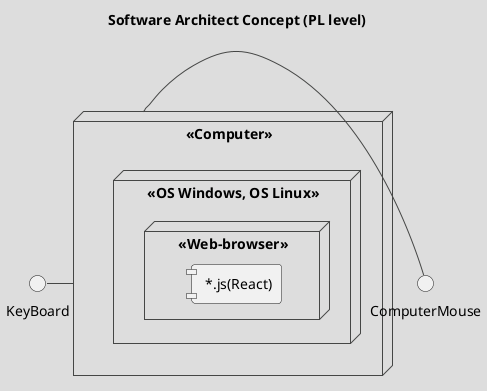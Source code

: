 @startuml
!theme toy

title Software Architect Concept (PL level)

skinparam componentStyle uml1

node "<<Computer>>" as computer {
	node "<<OS Windows, OS Linux>>" {
	  node "<<Web-browser>>" {
		  component [ *.js(React)]
	  }
	}
}

interface KeyBoard 
interface ComputerMouse

KeyBoard - computer
ComputerMouse - computer

@enduml
